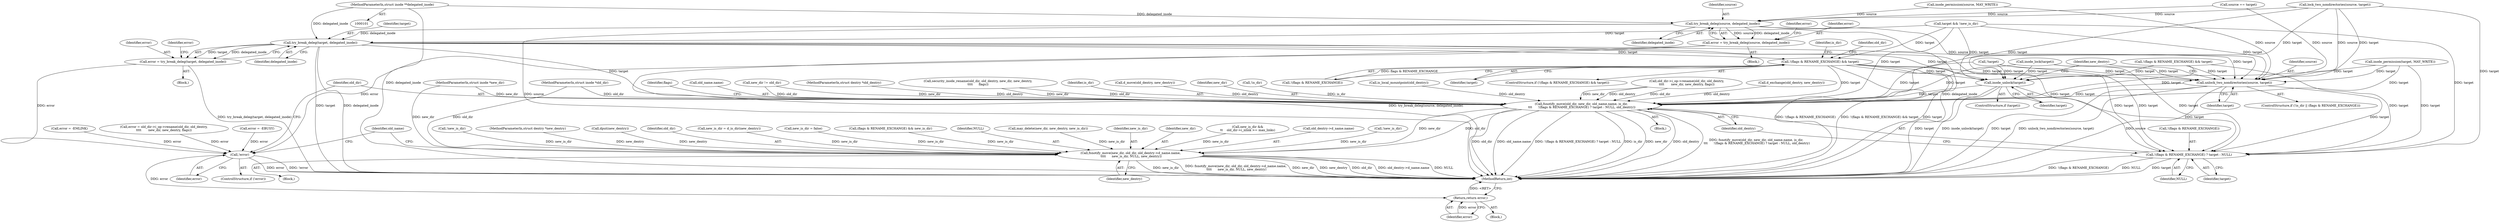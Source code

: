 digraph "0_linux_49d31c2f389acfe83417083e1208422b4091cd9e_0@pointer" {
"1000106" [label="(MethodParameterIn,struct inode **delegated_inode)"];
"1000336" [label="(Call,try_break_deleg(source, delegated_inode))"];
"1000334" [label="(Call,error = try_break_deleg(source, delegated_inode))"];
"1000429" [label="(Call,!error)"];
"1000466" [label="(Return,return error;)"];
"1000350" [label="(Call,try_break_deleg(target, delegated_inode))"];
"1000348" [label="(Call,error = try_break_deleg(target, delegated_inode))"];
"1000368" [label="(Call,!(flags & RENAME_EXCHANGE) && target)"];
"1000418" [label="(Call,unlock_two_nondirectories(source, target))"];
"1000432" [label="(Call,fsnotify_move(old_dir, new_dir, old_name.name, is_dir,\n \t\t\t      !(flags & RENAME_EXCHANGE) ? target : NULL, old_dentry))"];
"1000452" [label="(Call,fsnotify_move(new_dir, old_dir, old_dentry->d_name.name,\n \t\t\t\t      new_is_dir, NULL, new_dentry))"];
"1000439" [label="(Call,!(flags & RENAME_EXCHANGE) ? target : NULL)"];
"1000424" [label="(Call,inode_unlock(target))"];
"1000369" [label="(Call,!(flags & RENAME_EXCHANGE))"];
"1000451" [label="(Block,)"];
"1000420" [label="(Identifier,target)"];
"1000261" [label="(Call,lock_two_nondirectories(source, target))"];
"1000350" [label="(Call,try_break_deleg(target, delegated_inode))"];
"1000433" [label="(Identifier,old_dir)"];
"1000267" [label="(Call,inode_lock(target))"];
"1000336" [label="(Call,try_break_deleg(source, delegated_inode))"];
"1000354" [label="(Identifier,error)"];
"1000432" [label="(Call,fsnotify_move(old_dir, new_dir, old_name.name, is_dir,\n \t\t\t      !(flags & RENAME_EXCHANGE) ? target : NULL, old_dentry))"];
"1000466" [label="(Return,return error;)"];
"1000445" [label="(Identifier,NULL)"];
"1000449" [label="(Identifier,flags)"];
"1000335" [label="(Identifier,error)"];
"1000349" [label="(Identifier,error)"];
"1000322" [label="(Call,!(flags & RENAME_EXCHANGE) && target)"];
"1000460" [label="(Identifier,new_is_dir)"];
"1000106" [label="(MethodParameterIn,struct inode **delegated_inode)"];
"1000104" [label="(MethodParameterIn,struct inode *new_dir)"];
"1000462" [label="(Identifier,new_dentry)"];
"1000453" [label="(Identifier,new_dir)"];
"1000419" [label="(Identifier,source)"];
"1000444" [label="(Identifier,target)"];
"1000427" [label="(Identifier,new_dentry)"];
"1000337" [label="(Identifier,source)"];
"1000334" [label="(Call,error = try_break_deleg(source, delegated_inode))"];
"1000311" [label="(Call,new_is_dir &&\n\t\t    old_dir->i_nlink >= max_links)"];
"1000435" [label="(Call,old_name.name)"];
"1000455" [label="(Call,old_dentry->d_name.name)"];
"1000430" [label="(Identifier,error)"];
"1000283" [label="(Call,new_dir != old_dir)"];
"1000345" [label="(Call,!new_is_dir)"];
"1000422" [label="(ControlStructure,if (target))"];
"1000102" [label="(MethodParameterIn,struct inode *old_dir)"];
"1000103" [label="(MethodParameterIn,struct dentry *old_dentry)"];
"1000446" [label="(Identifier,old_dentry)"];
"1000295" [label="(Call,!new_is_dir)"];
"1000347" [label="(Block,)"];
"1000229" [label="(Call,inode_permission(target, MAY_WRITE))"];
"1000343" [label="(Call,target && !new_is_dir)"];
"1000425" [label="(Identifier,target)"];
"1000105" [label="(MethodParameterIn,struct dentry *new_dentry)"];
"1000238" [label="(Call,security_inode_rename(old_dir, old_dentry, new_dir, new_dentry,\n\t\t\t\t      flags))"];
"1000157" [label="(Call,!target)"];
"1000426" [label="(Call,dput(new_dentry))"];
"1000438" [label="(Identifier,is_dir)"];
"1000411" [label="(ControlStructure,if (!is_dir || (flags & RENAME_EXCHANGE)))"];
"1000429" [label="(Call,!error)"];
"1000348" [label="(Call,error = try_break_deleg(target, delegated_inode))"];
"1000392" [label="(Identifier,old_dir)"];
"1000368" [label="(Call,!(flags & RENAME_EXCHANGE) && target)"];
"1000141" [label="(Call,source == target)"];
"1000452" [label="(Call,fsnotify_move(new_dir, old_dir, old_dentry->d_name.name,\n \t\t\t\t      new_is_dir, NULL, new_dentry))"];
"1000454" [label="(Identifier,old_dir)"];
"1000403" [label="(Call,d_move(old_dentry, new_dentry))"];
"1000440" [label="(Call,!(flags & RENAME_EXCHANGE))"];
"1000351" [label="(Identifier,target)"];
"1000167" [label="(Call,new_is_dir = d_is_dir(new_dentry))"];
"1000269" [label="(Call,error = -EBUSY)"];
"1000467" [label="(Identifier,error)"];
"1000428" [label="(ControlStructure,if (!error))"];
"1000434" [label="(Identifier,new_dir)"];
"1000333" [label="(Block,)"];
"1000373" [label="(Identifier,target)"];
"1000424" [label="(Call,inode_unlock(target))"];
"1000468" [label="(MethodReturn,int)"];
"1000367" [label="(ControlStructure,if (!(flags & RENAME_EXCHANGE) && target))"];
"1000418" [label="(Call,unlock_two_nondirectories(source, target))"];
"1000352" [label="(Identifier,delegated_inode)"];
"1000376" [label="(Identifier,is_dir)"];
"1000413" [label="(Call,!is_dir)"];
"1000108" [label="(Block,)"];
"1000275" [label="(Call,is_local_mountpoint(old_dentry))"];
"1000128" [label="(Call,new_is_dir = false)"];
"1000221" [label="(Call,(flags & RENAME_EXCHANGE) && new_is_dir)"];
"1000340" [label="(Identifier,error)"];
"1000338" [label="(Identifier,delegated_inode)"];
"1000465" [label="(Identifier,old_name)"];
"1000358" [label="(Call,old_dir->i_op->rename(old_dir, old_dentry,\n\t\t\t\t       new_dir, new_dentry, flags))"];
"1000287" [label="(Call,error = -EMLINK)"];
"1000407" [label="(Call,d_exchange(old_dentry, new_dentry))"];
"1000213" [label="(Call,inode_permission(source, MAY_WRITE))"];
"1000431" [label="(Block,)"];
"1000439" [label="(Call,!(flags & RENAME_EXCHANGE) ? target : NULL)"];
"1000461" [label="(Identifier,NULL)"];
"1000185" [label="(Call,may_delete(new_dir, new_dentry, new_is_dir))"];
"1000356" [label="(Call,error = old_dir->i_op->rename(old_dir, old_dentry,\n\t\t\t\t       new_dir, new_dentry, flags))"];
"1000106" -> "1000101"  [label="AST: "];
"1000106" -> "1000468"  [label="DDG: delegated_inode"];
"1000106" -> "1000336"  [label="DDG: delegated_inode"];
"1000106" -> "1000350"  [label="DDG: delegated_inode"];
"1000336" -> "1000334"  [label="AST: "];
"1000336" -> "1000338"  [label="CFG: "];
"1000337" -> "1000336"  [label="AST: "];
"1000338" -> "1000336"  [label="AST: "];
"1000334" -> "1000336"  [label="CFG: "];
"1000336" -> "1000468"  [label="DDG: delegated_inode"];
"1000336" -> "1000468"  [label="DDG: source"];
"1000336" -> "1000334"  [label="DDG: source"];
"1000336" -> "1000334"  [label="DDG: delegated_inode"];
"1000141" -> "1000336"  [label="DDG: source"];
"1000213" -> "1000336"  [label="DDG: source"];
"1000261" -> "1000336"  [label="DDG: source"];
"1000336" -> "1000350"  [label="DDG: delegated_inode"];
"1000336" -> "1000418"  [label="DDG: source"];
"1000334" -> "1000333"  [label="AST: "];
"1000335" -> "1000334"  [label="AST: "];
"1000340" -> "1000334"  [label="CFG: "];
"1000334" -> "1000468"  [label="DDG: try_break_deleg(source, delegated_inode)"];
"1000334" -> "1000429"  [label="DDG: error"];
"1000429" -> "1000428"  [label="AST: "];
"1000429" -> "1000430"  [label="CFG: "];
"1000430" -> "1000429"  [label="AST: "];
"1000433" -> "1000429"  [label="CFG: "];
"1000465" -> "1000429"  [label="CFG: "];
"1000429" -> "1000468"  [label="DDG: error"];
"1000429" -> "1000468"  [label="DDG: !error"];
"1000348" -> "1000429"  [label="DDG: error"];
"1000356" -> "1000429"  [label="DDG: error"];
"1000287" -> "1000429"  [label="DDG: error"];
"1000269" -> "1000429"  [label="DDG: error"];
"1000429" -> "1000466"  [label="DDG: error"];
"1000466" -> "1000108"  [label="AST: "];
"1000466" -> "1000467"  [label="CFG: "];
"1000467" -> "1000466"  [label="AST: "];
"1000468" -> "1000466"  [label="CFG: "];
"1000466" -> "1000468"  [label="DDG: <RET>"];
"1000467" -> "1000466"  [label="DDG: error"];
"1000350" -> "1000348"  [label="AST: "];
"1000350" -> "1000352"  [label="CFG: "];
"1000351" -> "1000350"  [label="AST: "];
"1000352" -> "1000350"  [label="AST: "];
"1000348" -> "1000350"  [label="CFG: "];
"1000350" -> "1000468"  [label="DDG: target"];
"1000350" -> "1000468"  [label="DDG: delegated_inode"];
"1000350" -> "1000348"  [label="DDG: target"];
"1000350" -> "1000348"  [label="DDG: delegated_inode"];
"1000343" -> "1000350"  [label="DDG: target"];
"1000350" -> "1000368"  [label="DDG: target"];
"1000350" -> "1000418"  [label="DDG: target"];
"1000350" -> "1000424"  [label="DDG: target"];
"1000350" -> "1000432"  [label="DDG: target"];
"1000350" -> "1000439"  [label="DDG: target"];
"1000348" -> "1000347"  [label="AST: "];
"1000349" -> "1000348"  [label="AST: "];
"1000354" -> "1000348"  [label="CFG: "];
"1000348" -> "1000468"  [label="DDG: try_break_deleg(target, delegated_inode)"];
"1000368" -> "1000367"  [label="AST: "];
"1000368" -> "1000369"  [label="CFG: "];
"1000368" -> "1000373"  [label="CFG: "];
"1000369" -> "1000368"  [label="AST: "];
"1000373" -> "1000368"  [label="AST: "];
"1000376" -> "1000368"  [label="CFG: "];
"1000392" -> "1000368"  [label="CFG: "];
"1000368" -> "1000468"  [label="DDG: !(flags & RENAME_EXCHANGE)"];
"1000368" -> "1000468"  [label="DDG: !(flags & RENAME_EXCHANGE) && target"];
"1000368" -> "1000468"  [label="DDG: target"];
"1000369" -> "1000368"  [label="DDG: flags & RENAME_EXCHANGE"];
"1000343" -> "1000368"  [label="DDG: target"];
"1000368" -> "1000418"  [label="DDG: target"];
"1000368" -> "1000424"  [label="DDG: target"];
"1000368" -> "1000432"  [label="DDG: target"];
"1000368" -> "1000439"  [label="DDG: target"];
"1000418" -> "1000411"  [label="AST: "];
"1000418" -> "1000420"  [label="CFG: "];
"1000419" -> "1000418"  [label="AST: "];
"1000420" -> "1000418"  [label="AST: "];
"1000427" -> "1000418"  [label="CFG: "];
"1000418" -> "1000468"  [label="DDG: target"];
"1000418" -> "1000468"  [label="DDG: unlock_two_nondirectories(source, target)"];
"1000418" -> "1000468"  [label="DDG: source"];
"1000141" -> "1000418"  [label="DDG: source"];
"1000213" -> "1000418"  [label="DDG: source"];
"1000261" -> "1000418"  [label="DDG: source"];
"1000261" -> "1000418"  [label="DDG: target"];
"1000343" -> "1000418"  [label="DDG: target"];
"1000229" -> "1000418"  [label="DDG: target"];
"1000322" -> "1000418"  [label="DDG: target"];
"1000267" -> "1000418"  [label="DDG: target"];
"1000157" -> "1000418"  [label="DDG: target"];
"1000418" -> "1000432"  [label="DDG: target"];
"1000418" -> "1000439"  [label="DDG: target"];
"1000432" -> "1000431"  [label="AST: "];
"1000432" -> "1000446"  [label="CFG: "];
"1000433" -> "1000432"  [label="AST: "];
"1000434" -> "1000432"  [label="AST: "];
"1000435" -> "1000432"  [label="AST: "];
"1000438" -> "1000432"  [label="AST: "];
"1000439" -> "1000432"  [label="AST: "];
"1000446" -> "1000432"  [label="AST: "];
"1000449" -> "1000432"  [label="CFG: "];
"1000432" -> "1000468"  [label="DDG: is_dir"];
"1000432" -> "1000468"  [label="DDG: new_dir"];
"1000432" -> "1000468"  [label="DDG: old_dentry"];
"1000432" -> "1000468"  [label="DDG: fsnotify_move(old_dir, new_dir, old_name.name, is_dir,\n \t\t\t      !(flags & RENAME_EXCHANGE) ? target : NULL, old_dentry)"];
"1000432" -> "1000468"  [label="DDG: old_dir"];
"1000432" -> "1000468"  [label="DDG: old_name.name"];
"1000432" -> "1000468"  [label="DDG: !(flags & RENAME_EXCHANGE) ? target : NULL"];
"1000283" -> "1000432"  [label="DDG: old_dir"];
"1000283" -> "1000432"  [label="DDG: new_dir"];
"1000238" -> "1000432"  [label="DDG: old_dir"];
"1000238" -> "1000432"  [label="DDG: new_dir"];
"1000358" -> "1000432"  [label="DDG: old_dir"];
"1000358" -> "1000432"  [label="DDG: new_dir"];
"1000358" -> "1000432"  [label="DDG: old_dentry"];
"1000102" -> "1000432"  [label="DDG: old_dir"];
"1000104" -> "1000432"  [label="DDG: new_dir"];
"1000413" -> "1000432"  [label="DDG: is_dir"];
"1000343" -> "1000432"  [label="DDG: target"];
"1000261" -> "1000432"  [label="DDG: target"];
"1000229" -> "1000432"  [label="DDG: target"];
"1000322" -> "1000432"  [label="DDG: target"];
"1000267" -> "1000432"  [label="DDG: target"];
"1000157" -> "1000432"  [label="DDG: target"];
"1000424" -> "1000432"  [label="DDG: target"];
"1000403" -> "1000432"  [label="DDG: old_dentry"];
"1000407" -> "1000432"  [label="DDG: old_dentry"];
"1000275" -> "1000432"  [label="DDG: old_dentry"];
"1000103" -> "1000432"  [label="DDG: old_dentry"];
"1000432" -> "1000452"  [label="DDG: new_dir"];
"1000432" -> "1000452"  [label="DDG: old_dir"];
"1000452" -> "1000451"  [label="AST: "];
"1000452" -> "1000462"  [label="CFG: "];
"1000453" -> "1000452"  [label="AST: "];
"1000454" -> "1000452"  [label="AST: "];
"1000455" -> "1000452"  [label="AST: "];
"1000460" -> "1000452"  [label="AST: "];
"1000461" -> "1000452"  [label="AST: "];
"1000462" -> "1000452"  [label="AST: "];
"1000465" -> "1000452"  [label="CFG: "];
"1000452" -> "1000468"  [label="DDG: old_dentry->d_name.name"];
"1000452" -> "1000468"  [label="DDG: NULL"];
"1000452" -> "1000468"  [label="DDG: new_is_dir"];
"1000452" -> "1000468"  [label="DDG: fsnotify_move(new_dir, old_dir, old_dentry->d_name.name,\n \t\t\t\t      new_is_dir, NULL, new_dentry)"];
"1000452" -> "1000468"  [label="DDG: new_dir"];
"1000452" -> "1000468"  [label="DDG: new_dentry"];
"1000452" -> "1000468"  [label="DDG: old_dir"];
"1000104" -> "1000452"  [label="DDG: new_dir"];
"1000102" -> "1000452"  [label="DDG: old_dir"];
"1000185" -> "1000452"  [label="DDG: new_is_dir"];
"1000167" -> "1000452"  [label="DDG: new_is_dir"];
"1000295" -> "1000452"  [label="DDG: new_is_dir"];
"1000128" -> "1000452"  [label="DDG: new_is_dir"];
"1000345" -> "1000452"  [label="DDG: new_is_dir"];
"1000311" -> "1000452"  [label="DDG: new_is_dir"];
"1000221" -> "1000452"  [label="DDG: new_is_dir"];
"1000426" -> "1000452"  [label="DDG: new_dentry"];
"1000105" -> "1000452"  [label="DDG: new_dentry"];
"1000439" -> "1000444"  [label="CFG: "];
"1000439" -> "1000445"  [label="CFG: "];
"1000440" -> "1000439"  [label="AST: "];
"1000444" -> "1000439"  [label="AST: "];
"1000445" -> "1000439"  [label="AST: "];
"1000446" -> "1000439"  [label="CFG: "];
"1000439" -> "1000468"  [label="DDG: !(flags & RENAME_EXCHANGE)"];
"1000439" -> "1000468"  [label="DDG: NULL"];
"1000439" -> "1000468"  [label="DDG: target"];
"1000343" -> "1000439"  [label="DDG: target"];
"1000261" -> "1000439"  [label="DDG: target"];
"1000229" -> "1000439"  [label="DDG: target"];
"1000322" -> "1000439"  [label="DDG: target"];
"1000267" -> "1000439"  [label="DDG: target"];
"1000157" -> "1000439"  [label="DDG: target"];
"1000424" -> "1000439"  [label="DDG: target"];
"1000424" -> "1000422"  [label="AST: "];
"1000424" -> "1000425"  [label="CFG: "];
"1000425" -> "1000424"  [label="AST: "];
"1000427" -> "1000424"  [label="CFG: "];
"1000424" -> "1000468"  [label="DDG: target"];
"1000424" -> "1000468"  [label="DDG: inode_unlock(target)"];
"1000343" -> "1000424"  [label="DDG: target"];
"1000261" -> "1000424"  [label="DDG: target"];
"1000229" -> "1000424"  [label="DDG: target"];
"1000322" -> "1000424"  [label="DDG: target"];
"1000267" -> "1000424"  [label="DDG: target"];
"1000157" -> "1000424"  [label="DDG: target"];
}
